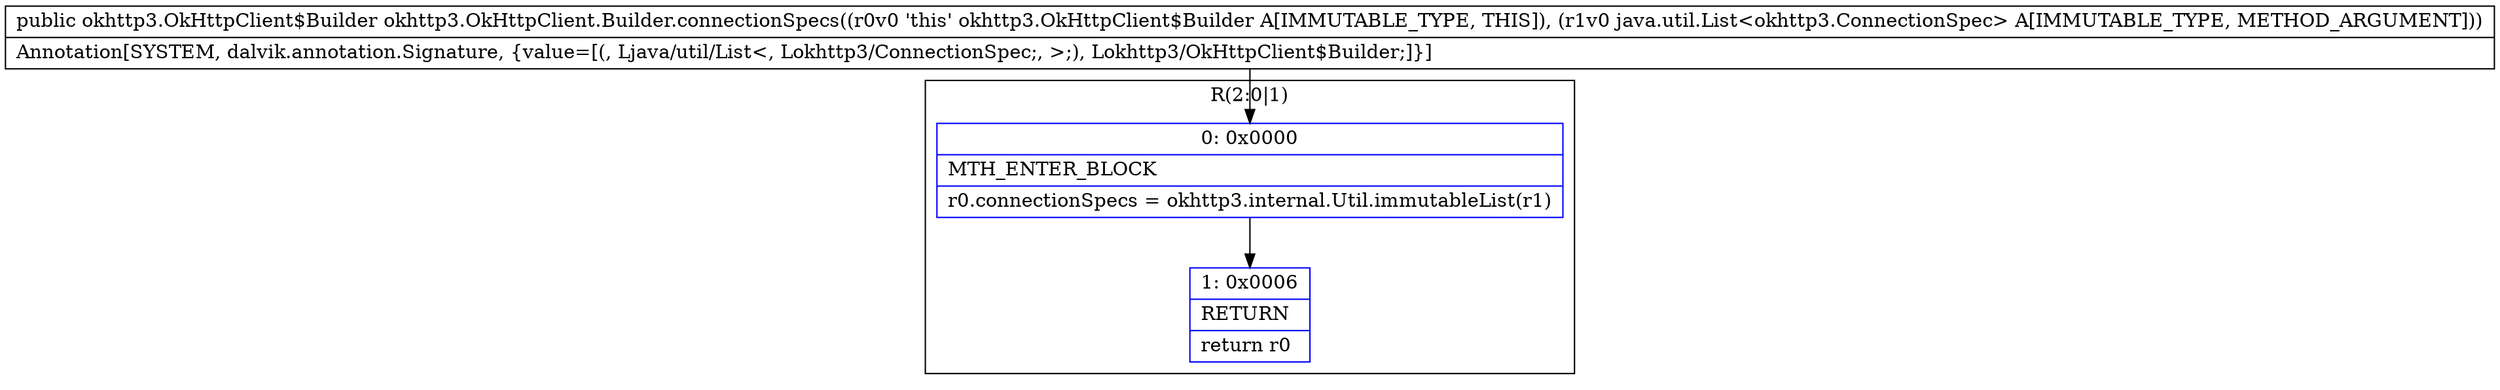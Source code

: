 digraph "CFG forokhttp3.OkHttpClient.Builder.connectionSpecs(Ljava\/util\/List;)Lokhttp3\/OkHttpClient$Builder;" {
subgraph cluster_Region_936689515 {
label = "R(2:0|1)";
node [shape=record,color=blue];
Node_0 [shape=record,label="{0\:\ 0x0000|MTH_ENTER_BLOCK\l|r0.connectionSpecs = okhttp3.internal.Util.immutableList(r1)\l}"];
Node_1 [shape=record,label="{1\:\ 0x0006|RETURN\l|return r0\l}"];
}
MethodNode[shape=record,label="{public okhttp3.OkHttpClient$Builder okhttp3.OkHttpClient.Builder.connectionSpecs((r0v0 'this' okhttp3.OkHttpClient$Builder A[IMMUTABLE_TYPE, THIS]), (r1v0 java.util.List\<okhttp3.ConnectionSpec\> A[IMMUTABLE_TYPE, METHOD_ARGUMENT]))  | Annotation[SYSTEM, dalvik.annotation.Signature, \{value=[(, Ljava\/util\/List\<, Lokhttp3\/ConnectionSpec;, \>;), Lokhttp3\/OkHttpClient$Builder;]\}]\l}"];
MethodNode -> Node_0;
Node_0 -> Node_1;
}

